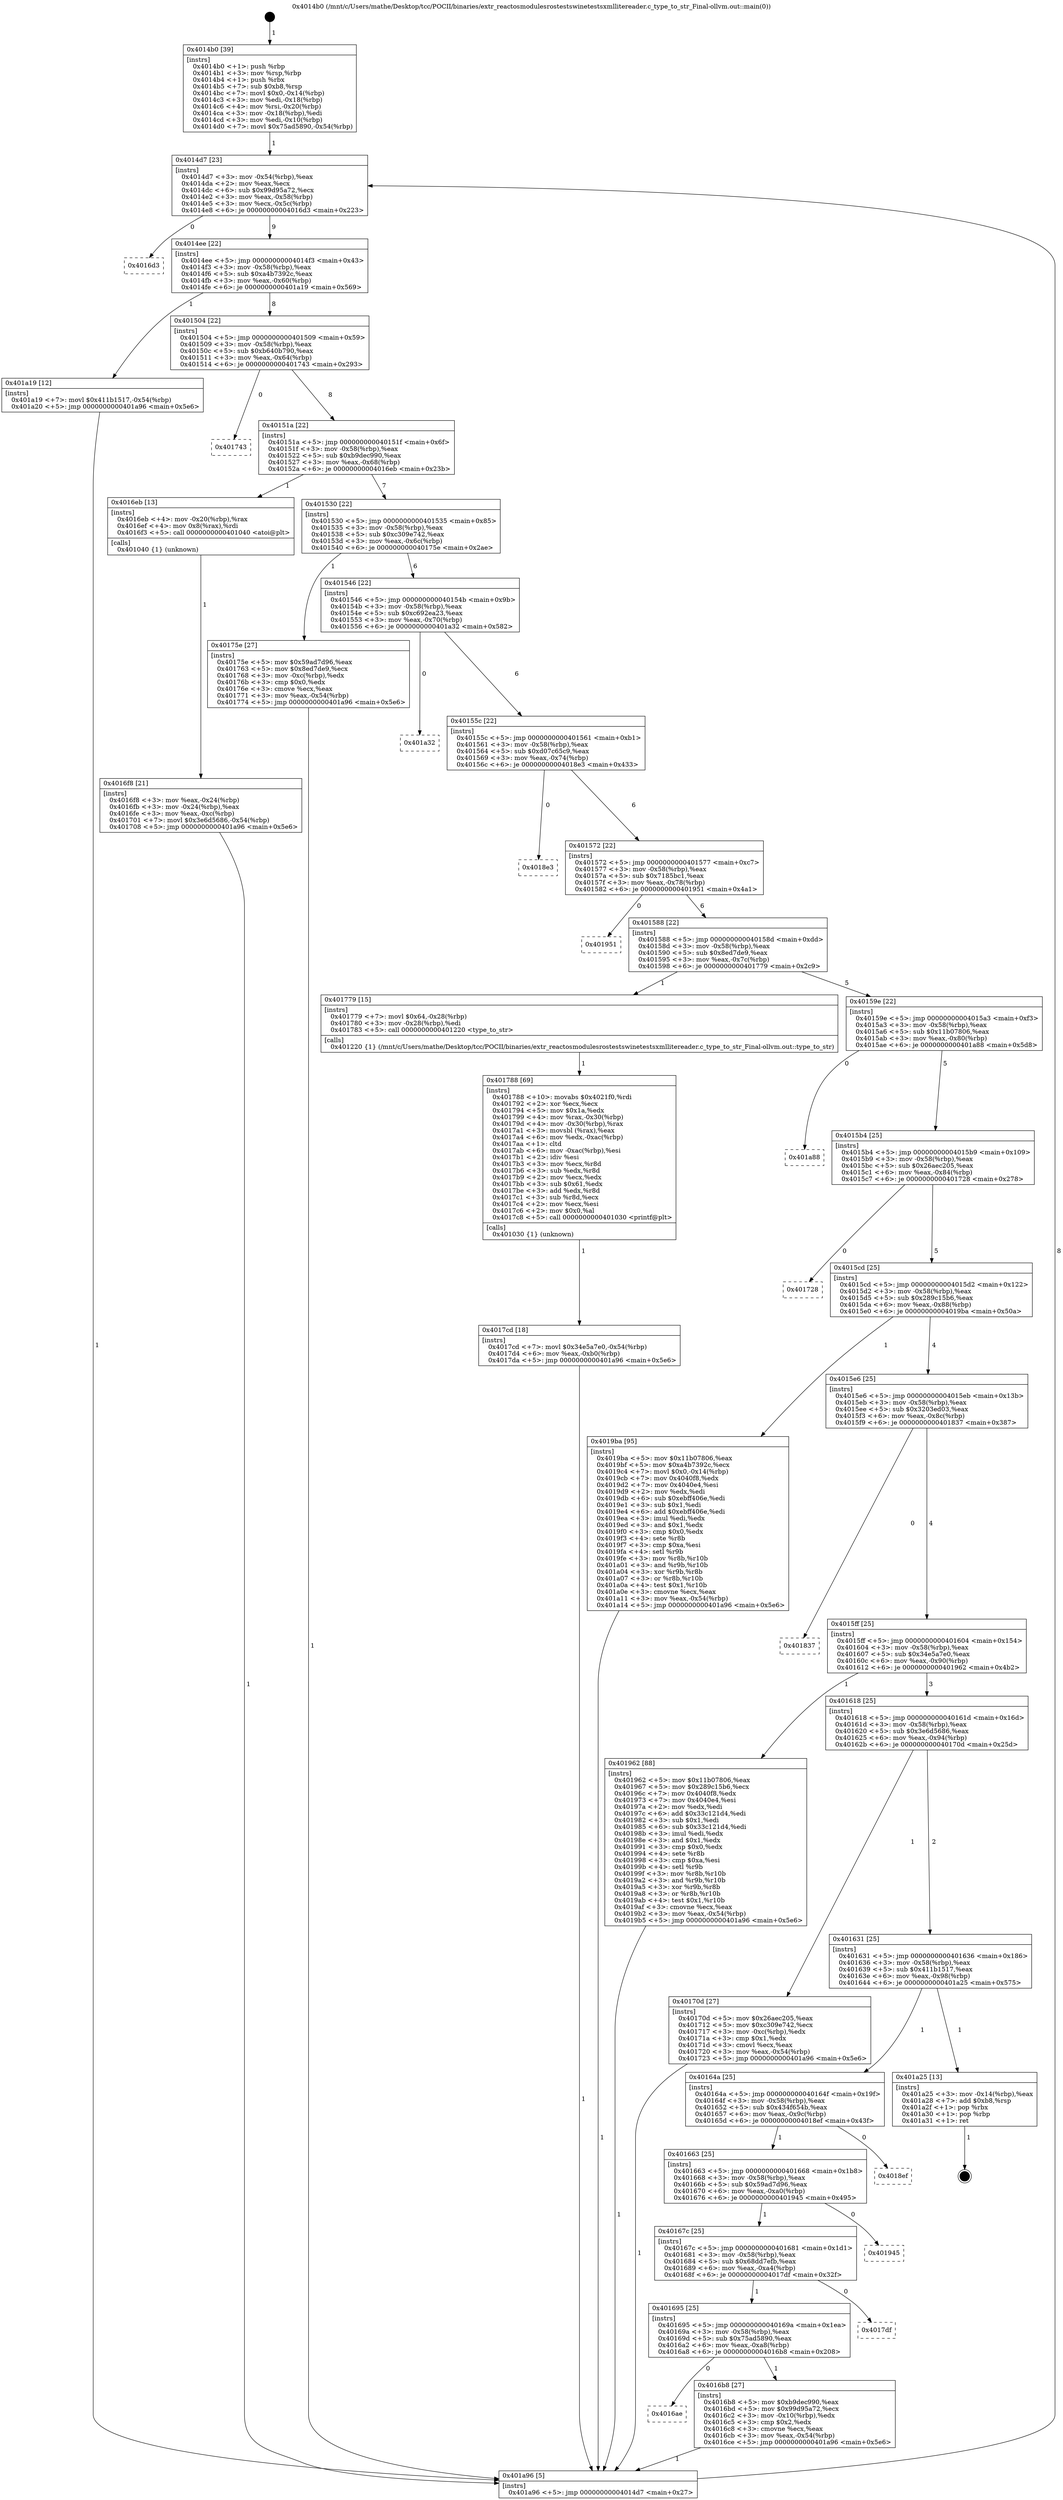 digraph "0x4014b0" {
  label = "0x4014b0 (/mnt/c/Users/mathe/Desktop/tcc/POCII/binaries/extr_reactosmodulesrostestswinetestsxmllitereader.c_type_to_str_Final-ollvm.out::main(0))"
  labelloc = "t"
  node[shape=record]

  Entry [label="",width=0.3,height=0.3,shape=circle,fillcolor=black,style=filled]
  "0x4014d7" [label="{
     0x4014d7 [23]\l
     | [instrs]\l
     &nbsp;&nbsp;0x4014d7 \<+3\>: mov -0x54(%rbp),%eax\l
     &nbsp;&nbsp;0x4014da \<+2\>: mov %eax,%ecx\l
     &nbsp;&nbsp;0x4014dc \<+6\>: sub $0x99d95a72,%ecx\l
     &nbsp;&nbsp;0x4014e2 \<+3\>: mov %eax,-0x58(%rbp)\l
     &nbsp;&nbsp;0x4014e5 \<+3\>: mov %ecx,-0x5c(%rbp)\l
     &nbsp;&nbsp;0x4014e8 \<+6\>: je 00000000004016d3 \<main+0x223\>\l
  }"]
  "0x4016d3" [label="{
     0x4016d3\l
  }", style=dashed]
  "0x4014ee" [label="{
     0x4014ee [22]\l
     | [instrs]\l
     &nbsp;&nbsp;0x4014ee \<+5\>: jmp 00000000004014f3 \<main+0x43\>\l
     &nbsp;&nbsp;0x4014f3 \<+3\>: mov -0x58(%rbp),%eax\l
     &nbsp;&nbsp;0x4014f6 \<+5\>: sub $0xa4b7392c,%eax\l
     &nbsp;&nbsp;0x4014fb \<+3\>: mov %eax,-0x60(%rbp)\l
     &nbsp;&nbsp;0x4014fe \<+6\>: je 0000000000401a19 \<main+0x569\>\l
  }"]
  Exit [label="",width=0.3,height=0.3,shape=circle,fillcolor=black,style=filled,peripheries=2]
  "0x401a19" [label="{
     0x401a19 [12]\l
     | [instrs]\l
     &nbsp;&nbsp;0x401a19 \<+7\>: movl $0x411b1517,-0x54(%rbp)\l
     &nbsp;&nbsp;0x401a20 \<+5\>: jmp 0000000000401a96 \<main+0x5e6\>\l
  }"]
  "0x401504" [label="{
     0x401504 [22]\l
     | [instrs]\l
     &nbsp;&nbsp;0x401504 \<+5\>: jmp 0000000000401509 \<main+0x59\>\l
     &nbsp;&nbsp;0x401509 \<+3\>: mov -0x58(%rbp),%eax\l
     &nbsp;&nbsp;0x40150c \<+5\>: sub $0xb640b790,%eax\l
     &nbsp;&nbsp;0x401511 \<+3\>: mov %eax,-0x64(%rbp)\l
     &nbsp;&nbsp;0x401514 \<+6\>: je 0000000000401743 \<main+0x293\>\l
  }"]
  "0x4017cd" [label="{
     0x4017cd [18]\l
     | [instrs]\l
     &nbsp;&nbsp;0x4017cd \<+7\>: movl $0x34e5a7e0,-0x54(%rbp)\l
     &nbsp;&nbsp;0x4017d4 \<+6\>: mov %eax,-0xb0(%rbp)\l
     &nbsp;&nbsp;0x4017da \<+5\>: jmp 0000000000401a96 \<main+0x5e6\>\l
  }"]
  "0x401743" [label="{
     0x401743\l
  }", style=dashed]
  "0x40151a" [label="{
     0x40151a [22]\l
     | [instrs]\l
     &nbsp;&nbsp;0x40151a \<+5\>: jmp 000000000040151f \<main+0x6f\>\l
     &nbsp;&nbsp;0x40151f \<+3\>: mov -0x58(%rbp),%eax\l
     &nbsp;&nbsp;0x401522 \<+5\>: sub $0xb9dec990,%eax\l
     &nbsp;&nbsp;0x401527 \<+3\>: mov %eax,-0x68(%rbp)\l
     &nbsp;&nbsp;0x40152a \<+6\>: je 00000000004016eb \<main+0x23b\>\l
  }"]
  "0x401788" [label="{
     0x401788 [69]\l
     | [instrs]\l
     &nbsp;&nbsp;0x401788 \<+10\>: movabs $0x4021f0,%rdi\l
     &nbsp;&nbsp;0x401792 \<+2\>: xor %ecx,%ecx\l
     &nbsp;&nbsp;0x401794 \<+5\>: mov $0x1a,%edx\l
     &nbsp;&nbsp;0x401799 \<+4\>: mov %rax,-0x30(%rbp)\l
     &nbsp;&nbsp;0x40179d \<+4\>: mov -0x30(%rbp),%rax\l
     &nbsp;&nbsp;0x4017a1 \<+3\>: movsbl (%rax),%eax\l
     &nbsp;&nbsp;0x4017a4 \<+6\>: mov %edx,-0xac(%rbp)\l
     &nbsp;&nbsp;0x4017aa \<+1\>: cltd\l
     &nbsp;&nbsp;0x4017ab \<+6\>: mov -0xac(%rbp),%esi\l
     &nbsp;&nbsp;0x4017b1 \<+2\>: idiv %esi\l
     &nbsp;&nbsp;0x4017b3 \<+3\>: mov %ecx,%r8d\l
     &nbsp;&nbsp;0x4017b6 \<+3\>: sub %edx,%r8d\l
     &nbsp;&nbsp;0x4017b9 \<+2\>: mov %ecx,%edx\l
     &nbsp;&nbsp;0x4017bb \<+3\>: sub $0x61,%edx\l
     &nbsp;&nbsp;0x4017be \<+3\>: add %edx,%r8d\l
     &nbsp;&nbsp;0x4017c1 \<+3\>: sub %r8d,%ecx\l
     &nbsp;&nbsp;0x4017c4 \<+2\>: mov %ecx,%esi\l
     &nbsp;&nbsp;0x4017c6 \<+2\>: mov $0x0,%al\l
     &nbsp;&nbsp;0x4017c8 \<+5\>: call 0000000000401030 \<printf@plt\>\l
     | [calls]\l
     &nbsp;&nbsp;0x401030 \{1\} (unknown)\l
  }"]
  "0x4016eb" [label="{
     0x4016eb [13]\l
     | [instrs]\l
     &nbsp;&nbsp;0x4016eb \<+4\>: mov -0x20(%rbp),%rax\l
     &nbsp;&nbsp;0x4016ef \<+4\>: mov 0x8(%rax),%rdi\l
     &nbsp;&nbsp;0x4016f3 \<+5\>: call 0000000000401040 \<atoi@plt\>\l
     | [calls]\l
     &nbsp;&nbsp;0x401040 \{1\} (unknown)\l
  }"]
  "0x401530" [label="{
     0x401530 [22]\l
     | [instrs]\l
     &nbsp;&nbsp;0x401530 \<+5\>: jmp 0000000000401535 \<main+0x85\>\l
     &nbsp;&nbsp;0x401535 \<+3\>: mov -0x58(%rbp),%eax\l
     &nbsp;&nbsp;0x401538 \<+5\>: sub $0xc309e742,%eax\l
     &nbsp;&nbsp;0x40153d \<+3\>: mov %eax,-0x6c(%rbp)\l
     &nbsp;&nbsp;0x401540 \<+6\>: je 000000000040175e \<main+0x2ae\>\l
  }"]
  "0x4016f8" [label="{
     0x4016f8 [21]\l
     | [instrs]\l
     &nbsp;&nbsp;0x4016f8 \<+3\>: mov %eax,-0x24(%rbp)\l
     &nbsp;&nbsp;0x4016fb \<+3\>: mov -0x24(%rbp),%eax\l
     &nbsp;&nbsp;0x4016fe \<+3\>: mov %eax,-0xc(%rbp)\l
     &nbsp;&nbsp;0x401701 \<+7\>: movl $0x3e6d5686,-0x54(%rbp)\l
     &nbsp;&nbsp;0x401708 \<+5\>: jmp 0000000000401a96 \<main+0x5e6\>\l
  }"]
  "0x40175e" [label="{
     0x40175e [27]\l
     | [instrs]\l
     &nbsp;&nbsp;0x40175e \<+5\>: mov $0x59ad7d96,%eax\l
     &nbsp;&nbsp;0x401763 \<+5\>: mov $0x8ed7de9,%ecx\l
     &nbsp;&nbsp;0x401768 \<+3\>: mov -0xc(%rbp),%edx\l
     &nbsp;&nbsp;0x40176b \<+3\>: cmp $0x0,%edx\l
     &nbsp;&nbsp;0x40176e \<+3\>: cmove %ecx,%eax\l
     &nbsp;&nbsp;0x401771 \<+3\>: mov %eax,-0x54(%rbp)\l
     &nbsp;&nbsp;0x401774 \<+5\>: jmp 0000000000401a96 \<main+0x5e6\>\l
  }"]
  "0x401546" [label="{
     0x401546 [22]\l
     | [instrs]\l
     &nbsp;&nbsp;0x401546 \<+5\>: jmp 000000000040154b \<main+0x9b\>\l
     &nbsp;&nbsp;0x40154b \<+3\>: mov -0x58(%rbp),%eax\l
     &nbsp;&nbsp;0x40154e \<+5\>: sub $0xc692ea23,%eax\l
     &nbsp;&nbsp;0x401553 \<+3\>: mov %eax,-0x70(%rbp)\l
     &nbsp;&nbsp;0x401556 \<+6\>: je 0000000000401a32 \<main+0x582\>\l
  }"]
  "0x4014b0" [label="{
     0x4014b0 [39]\l
     | [instrs]\l
     &nbsp;&nbsp;0x4014b0 \<+1\>: push %rbp\l
     &nbsp;&nbsp;0x4014b1 \<+3\>: mov %rsp,%rbp\l
     &nbsp;&nbsp;0x4014b4 \<+1\>: push %rbx\l
     &nbsp;&nbsp;0x4014b5 \<+7\>: sub $0xb8,%rsp\l
     &nbsp;&nbsp;0x4014bc \<+7\>: movl $0x0,-0x14(%rbp)\l
     &nbsp;&nbsp;0x4014c3 \<+3\>: mov %edi,-0x18(%rbp)\l
     &nbsp;&nbsp;0x4014c6 \<+4\>: mov %rsi,-0x20(%rbp)\l
     &nbsp;&nbsp;0x4014ca \<+3\>: mov -0x18(%rbp),%edi\l
     &nbsp;&nbsp;0x4014cd \<+3\>: mov %edi,-0x10(%rbp)\l
     &nbsp;&nbsp;0x4014d0 \<+7\>: movl $0x75ad5890,-0x54(%rbp)\l
  }"]
  "0x401a32" [label="{
     0x401a32\l
  }", style=dashed]
  "0x40155c" [label="{
     0x40155c [22]\l
     | [instrs]\l
     &nbsp;&nbsp;0x40155c \<+5\>: jmp 0000000000401561 \<main+0xb1\>\l
     &nbsp;&nbsp;0x401561 \<+3\>: mov -0x58(%rbp),%eax\l
     &nbsp;&nbsp;0x401564 \<+5\>: sub $0xd07c65c9,%eax\l
     &nbsp;&nbsp;0x401569 \<+3\>: mov %eax,-0x74(%rbp)\l
     &nbsp;&nbsp;0x40156c \<+6\>: je 00000000004018e3 \<main+0x433\>\l
  }"]
  "0x401a96" [label="{
     0x401a96 [5]\l
     | [instrs]\l
     &nbsp;&nbsp;0x401a96 \<+5\>: jmp 00000000004014d7 \<main+0x27\>\l
  }"]
  "0x4018e3" [label="{
     0x4018e3\l
  }", style=dashed]
  "0x401572" [label="{
     0x401572 [22]\l
     | [instrs]\l
     &nbsp;&nbsp;0x401572 \<+5\>: jmp 0000000000401577 \<main+0xc7\>\l
     &nbsp;&nbsp;0x401577 \<+3\>: mov -0x58(%rbp),%eax\l
     &nbsp;&nbsp;0x40157a \<+5\>: sub $0x7185bc1,%eax\l
     &nbsp;&nbsp;0x40157f \<+3\>: mov %eax,-0x78(%rbp)\l
     &nbsp;&nbsp;0x401582 \<+6\>: je 0000000000401951 \<main+0x4a1\>\l
  }"]
  "0x4016ae" [label="{
     0x4016ae\l
  }", style=dashed]
  "0x401951" [label="{
     0x401951\l
  }", style=dashed]
  "0x401588" [label="{
     0x401588 [22]\l
     | [instrs]\l
     &nbsp;&nbsp;0x401588 \<+5\>: jmp 000000000040158d \<main+0xdd\>\l
     &nbsp;&nbsp;0x40158d \<+3\>: mov -0x58(%rbp),%eax\l
     &nbsp;&nbsp;0x401590 \<+5\>: sub $0x8ed7de9,%eax\l
     &nbsp;&nbsp;0x401595 \<+3\>: mov %eax,-0x7c(%rbp)\l
     &nbsp;&nbsp;0x401598 \<+6\>: je 0000000000401779 \<main+0x2c9\>\l
  }"]
  "0x4016b8" [label="{
     0x4016b8 [27]\l
     | [instrs]\l
     &nbsp;&nbsp;0x4016b8 \<+5\>: mov $0xb9dec990,%eax\l
     &nbsp;&nbsp;0x4016bd \<+5\>: mov $0x99d95a72,%ecx\l
     &nbsp;&nbsp;0x4016c2 \<+3\>: mov -0x10(%rbp),%edx\l
     &nbsp;&nbsp;0x4016c5 \<+3\>: cmp $0x2,%edx\l
     &nbsp;&nbsp;0x4016c8 \<+3\>: cmovne %ecx,%eax\l
     &nbsp;&nbsp;0x4016cb \<+3\>: mov %eax,-0x54(%rbp)\l
     &nbsp;&nbsp;0x4016ce \<+5\>: jmp 0000000000401a96 \<main+0x5e6\>\l
  }"]
  "0x401779" [label="{
     0x401779 [15]\l
     | [instrs]\l
     &nbsp;&nbsp;0x401779 \<+7\>: movl $0x64,-0x28(%rbp)\l
     &nbsp;&nbsp;0x401780 \<+3\>: mov -0x28(%rbp),%edi\l
     &nbsp;&nbsp;0x401783 \<+5\>: call 0000000000401220 \<type_to_str\>\l
     | [calls]\l
     &nbsp;&nbsp;0x401220 \{1\} (/mnt/c/Users/mathe/Desktop/tcc/POCII/binaries/extr_reactosmodulesrostestswinetestsxmllitereader.c_type_to_str_Final-ollvm.out::type_to_str)\l
  }"]
  "0x40159e" [label="{
     0x40159e [22]\l
     | [instrs]\l
     &nbsp;&nbsp;0x40159e \<+5\>: jmp 00000000004015a3 \<main+0xf3\>\l
     &nbsp;&nbsp;0x4015a3 \<+3\>: mov -0x58(%rbp),%eax\l
     &nbsp;&nbsp;0x4015a6 \<+5\>: sub $0x11b07806,%eax\l
     &nbsp;&nbsp;0x4015ab \<+3\>: mov %eax,-0x80(%rbp)\l
     &nbsp;&nbsp;0x4015ae \<+6\>: je 0000000000401a88 \<main+0x5d8\>\l
  }"]
  "0x401695" [label="{
     0x401695 [25]\l
     | [instrs]\l
     &nbsp;&nbsp;0x401695 \<+5\>: jmp 000000000040169a \<main+0x1ea\>\l
     &nbsp;&nbsp;0x40169a \<+3\>: mov -0x58(%rbp),%eax\l
     &nbsp;&nbsp;0x40169d \<+5\>: sub $0x75ad5890,%eax\l
     &nbsp;&nbsp;0x4016a2 \<+6\>: mov %eax,-0xa8(%rbp)\l
     &nbsp;&nbsp;0x4016a8 \<+6\>: je 00000000004016b8 \<main+0x208\>\l
  }"]
  "0x401a88" [label="{
     0x401a88\l
  }", style=dashed]
  "0x4015b4" [label="{
     0x4015b4 [25]\l
     | [instrs]\l
     &nbsp;&nbsp;0x4015b4 \<+5\>: jmp 00000000004015b9 \<main+0x109\>\l
     &nbsp;&nbsp;0x4015b9 \<+3\>: mov -0x58(%rbp),%eax\l
     &nbsp;&nbsp;0x4015bc \<+5\>: sub $0x26aec205,%eax\l
     &nbsp;&nbsp;0x4015c1 \<+6\>: mov %eax,-0x84(%rbp)\l
     &nbsp;&nbsp;0x4015c7 \<+6\>: je 0000000000401728 \<main+0x278\>\l
  }"]
  "0x4017df" [label="{
     0x4017df\l
  }", style=dashed]
  "0x401728" [label="{
     0x401728\l
  }", style=dashed]
  "0x4015cd" [label="{
     0x4015cd [25]\l
     | [instrs]\l
     &nbsp;&nbsp;0x4015cd \<+5\>: jmp 00000000004015d2 \<main+0x122\>\l
     &nbsp;&nbsp;0x4015d2 \<+3\>: mov -0x58(%rbp),%eax\l
     &nbsp;&nbsp;0x4015d5 \<+5\>: sub $0x289c15b6,%eax\l
     &nbsp;&nbsp;0x4015da \<+6\>: mov %eax,-0x88(%rbp)\l
     &nbsp;&nbsp;0x4015e0 \<+6\>: je 00000000004019ba \<main+0x50a\>\l
  }"]
  "0x40167c" [label="{
     0x40167c [25]\l
     | [instrs]\l
     &nbsp;&nbsp;0x40167c \<+5\>: jmp 0000000000401681 \<main+0x1d1\>\l
     &nbsp;&nbsp;0x401681 \<+3\>: mov -0x58(%rbp),%eax\l
     &nbsp;&nbsp;0x401684 \<+5\>: sub $0x68dd7efb,%eax\l
     &nbsp;&nbsp;0x401689 \<+6\>: mov %eax,-0xa4(%rbp)\l
     &nbsp;&nbsp;0x40168f \<+6\>: je 00000000004017df \<main+0x32f\>\l
  }"]
  "0x4019ba" [label="{
     0x4019ba [95]\l
     | [instrs]\l
     &nbsp;&nbsp;0x4019ba \<+5\>: mov $0x11b07806,%eax\l
     &nbsp;&nbsp;0x4019bf \<+5\>: mov $0xa4b7392c,%ecx\l
     &nbsp;&nbsp;0x4019c4 \<+7\>: movl $0x0,-0x14(%rbp)\l
     &nbsp;&nbsp;0x4019cb \<+7\>: mov 0x4040f8,%edx\l
     &nbsp;&nbsp;0x4019d2 \<+7\>: mov 0x4040e4,%esi\l
     &nbsp;&nbsp;0x4019d9 \<+2\>: mov %edx,%edi\l
     &nbsp;&nbsp;0x4019db \<+6\>: sub $0xebff406e,%edi\l
     &nbsp;&nbsp;0x4019e1 \<+3\>: sub $0x1,%edi\l
     &nbsp;&nbsp;0x4019e4 \<+6\>: add $0xebff406e,%edi\l
     &nbsp;&nbsp;0x4019ea \<+3\>: imul %edi,%edx\l
     &nbsp;&nbsp;0x4019ed \<+3\>: and $0x1,%edx\l
     &nbsp;&nbsp;0x4019f0 \<+3\>: cmp $0x0,%edx\l
     &nbsp;&nbsp;0x4019f3 \<+4\>: sete %r8b\l
     &nbsp;&nbsp;0x4019f7 \<+3\>: cmp $0xa,%esi\l
     &nbsp;&nbsp;0x4019fa \<+4\>: setl %r9b\l
     &nbsp;&nbsp;0x4019fe \<+3\>: mov %r8b,%r10b\l
     &nbsp;&nbsp;0x401a01 \<+3\>: and %r9b,%r10b\l
     &nbsp;&nbsp;0x401a04 \<+3\>: xor %r9b,%r8b\l
     &nbsp;&nbsp;0x401a07 \<+3\>: or %r8b,%r10b\l
     &nbsp;&nbsp;0x401a0a \<+4\>: test $0x1,%r10b\l
     &nbsp;&nbsp;0x401a0e \<+3\>: cmovne %ecx,%eax\l
     &nbsp;&nbsp;0x401a11 \<+3\>: mov %eax,-0x54(%rbp)\l
     &nbsp;&nbsp;0x401a14 \<+5\>: jmp 0000000000401a96 \<main+0x5e6\>\l
  }"]
  "0x4015e6" [label="{
     0x4015e6 [25]\l
     | [instrs]\l
     &nbsp;&nbsp;0x4015e6 \<+5\>: jmp 00000000004015eb \<main+0x13b\>\l
     &nbsp;&nbsp;0x4015eb \<+3\>: mov -0x58(%rbp),%eax\l
     &nbsp;&nbsp;0x4015ee \<+5\>: sub $0x3203ed03,%eax\l
     &nbsp;&nbsp;0x4015f3 \<+6\>: mov %eax,-0x8c(%rbp)\l
     &nbsp;&nbsp;0x4015f9 \<+6\>: je 0000000000401837 \<main+0x387\>\l
  }"]
  "0x401945" [label="{
     0x401945\l
  }", style=dashed]
  "0x401837" [label="{
     0x401837\l
  }", style=dashed]
  "0x4015ff" [label="{
     0x4015ff [25]\l
     | [instrs]\l
     &nbsp;&nbsp;0x4015ff \<+5\>: jmp 0000000000401604 \<main+0x154\>\l
     &nbsp;&nbsp;0x401604 \<+3\>: mov -0x58(%rbp),%eax\l
     &nbsp;&nbsp;0x401607 \<+5\>: sub $0x34e5a7e0,%eax\l
     &nbsp;&nbsp;0x40160c \<+6\>: mov %eax,-0x90(%rbp)\l
     &nbsp;&nbsp;0x401612 \<+6\>: je 0000000000401962 \<main+0x4b2\>\l
  }"]
  "0x401663" [label="{
     0x401663 [25]\l
     | [instrs]\l
     &nbsp;&nbsp;0x401663 \<+5\>: jmp 0000000000401668 \<main+0x1b8\>\l
     &nbsp;&nbsp;0x401668 \<+3\>: mov -0x58(%rbp),%eax\l
     &nbsp;&nbsp;0x40166b \<+5\>: sub $0x59ad7d96,%eax\l
     &nbsp;&nbsp;0x401670 \<+6\>: mov %eax,-0xa0(%rbp)\l
     &nbsp;&nbsp;0x401676 \<+6\>: je 0000000000401945 \<main+0x495\>\l
  }"]
  "0x401962" [label="{
     0x401962 [88]\l
     | [instrs]\l
     &nbsp;&nbsp;0x401962 \<+5\>: mov $0x11b07806,%eax\l
     &nbsp;&nbsp;0x401967 \<+5\>: mov $0x289c15b6,%ecx\l
     &nbsp;&nbsp;0x40196c \<+7\>: mov 0x4040f8,%edx\l
     &nbsp;&nbsp;0x401973 \<+7\>: mov 0x4040e4,%esi\l
     &nbsp;&nbsp;0x40197a \<+2\>: mov %edx,%edi\l
     &nbsp;&nbsp;0x40197c \<+6\>: add $0x33c121d4,%edi\l
     &nbsp;&nbsp;0x401982 \<+3\>: sub $0x1,%edi\l
     &nbsp;&nbsp;0x401985 \<+6\>: sub $0x33c121d4,%edi\l
     &nbsp;&nbsp;0x40198b \<+3\>: imul %edi,%edx\l
     &nbsp;&nbsp;0x40198e \<+3\>: and $0x1,%edx\l
     &nbsp;&nbsp;0x401991 \<+3\>: cmp $0x0,%edx\l
     &nbsp;&nbsp;0x401994 \<+4\>: sete %r8b\l
     &nbsp;&nbsp;0x401998 \<+3\>: cmp $0xa,%esi\l
     &nbsp;&nbsp;0x40199b \<+4\>: setl %r9b\l
     &nbsp;&nbsp;0x40199f \<+3\>: mov %r8b,%r10b\l
     &nbsp;&nbsp;0x4019a2 \<+3\>: and %r9b,%r10b\l
     &nbsp;&nbsp;0x4019a5 \<+3\>: xor %r9b,%r8b\l
     &nbsp;&nbsp;0x4019a8 \<+3\>: or %r8b,%r10b\l
     &nbsp;&nbsp;0x4019ab \<+4\>: test $0x1,%r10b\l
     &nbsp;&nbsp;0x4019af \<+3\>: cmovne %ecx,%eax\l
     &nbsp;&nbsp;0x4019b2 \<+3\>: mov %eax,-0x54(%rbp)\l
     &nbsp;&nbsp;0x4019b5 \<+5\>: jmp 0000000000401a96 \<main+0x5e6\>\l
  }"]
  "0x401618" [label="{
     0x401618 [25]\l
     | [instrs]\l
     &nbsp;&nbsp;0x401618 \<+5\>: jmp 000000000040161d \<main+0x16d\>\l
     &nbsp;&nbsp;0x40161d \<+3\>: mov -0x58(%rbp),%eax\l
     &nbsp;&nbsp;0x401620 \<+5\>: sub $0x3e6d5686,%eax\l
     &nbsp;&nbsp;0x401625 \<+6\>: mov %eax,-0x94(%rbp)\l
     &nbsp;&nbsp;0x40162b \<+6\>: je 000000000040170d \<main+0x25d\>\l
  }"]
  "0x4018ef" [label="{
     0x4018ef\l
  }", style=dashed]
  "0x40170d" [label="{
     0x40170d [27]\l
     | [instrs]\l
     &nbsp;&nbsp;0x40170d \<+5\>: mov $0x26aec205,%eax\l
     &nbsp;&nbsp;0x401712 \<+5\>: mov $0xc309e742,%ecx\l
     &nbsp;&nbsp;0x401717 \<+3\>: mov -0xc(%rbp),%edx\l
     &nbsp;&nbsp;0x40171a \<+3\>: cmp $0x1,%edx\l
     &nbsp;&nbsp;0x40171d \<+3\>: cmovl %ecx,%eax\l
     &nbsp;&nbsp;0x401720 \<+3\>: mov %eax,-0x54(%rbp)\l
     &nbsp;&nbsp;0x401723 \<+5\>: jmp 0000000000401a96 \<main+0x5e6\>\l
  }"]
  "0x401631" [label="{
     0x401631 [25]\l
     | [instrs]\l
     &nbsp;&nbsp;0x401631 \<+5\>: jmp 0000000000401636 \<main+0x186\>\l
     &nbsp;&nbsp;0x401636 \<+3\>: mov -0x58(%rbp),%eax\l
     &nbsp;&nbsp;0x401639 \<+5\>: sub $0x411b1517,%eax\l
     &nbsp;&nbsp;0x40163e \<+6\>: mov %eax,-0x98(%rbp)\l
     &nbsp;&nbsp;0x401644 \<+6\>: je 0000000000401a25 \<main+0x575\>\l
  }"]
  "0x40164a" [label="{
     0x40164a [25]\l
     | [instrs]\l
     &nbsp;&nbsp;0x40164a \<+5\>: jmp 000000000040164f \<main+0x19f\>\l
     &nbsp;&nbsp;0x40164f \<+3\>: mov -0x58(%rbp),%eax\l
     &nbsp;&nbsp;0x401652 \<+5\>: sub $0x434f654b,%eax\l
     &nbsp;&nbsp;0x401657 \<+6\>: mov %eax,-0x9c(%rbp)\l
     &nbsp;&nbsp;0x40165d \<+6\>: je 00000000004018ef \<main+0x43f\>\l
  }"]
  "0x401a25" [label="{
     0x401a25 [13]\l
     | [instrs]\l
     &nbsp;&nbsp;0x401a25 \<+3\>: mov -0x14(%rbp),%eax\l
     &nbsp;&nbsp;0x401a28 \<+7\>: add $0xb8,%rsp\l
     &nbsp;&nbsp;0x401a2f \<+1\>: pop %rbx\l
     &nbsp;&nbsp;0x401a30 \<+1\>: pop %rbp\l
     &nbsp;&nbsp;0x401a31 \<+1\>: ret\l
  }"]
  Entry -> "0x4014b0" [label=" 1"]
  "0x4014d7" -> "0x4016d3" [label=" 0"]
  "0x4014d7" -> "0x4014ee" [label=" 9"]
  "0x401a25" -> Exit [label=" 1"]
  "0x4014ee" -> "0x401a19" [label=" 1"]
  "0x4014ee" -> "0x401504" [label=" 8"]
  "0x401a19" -> "0x401a96" [label=" 1"]
  "0x401504" -> "0x401743" [label=" 0"]
  "0x401504" -> "0x40151a" [label=" 8"]
  "0x4019ba" -> "0x401a96" [label=" 1"]
  "0x40151a" -> "0x4016eb" [label=" 1"]
  "0x40151a" -> "0x401530" [label=" 7"]
  "0x401962" -> "0x401a96" [label=" 1"]
  "0x401530" -> "0x40175e" [label=" 1"]
  "0x401530" -> "0x401546" [label=" 6"]
  "0x4017cd" -> "0x401a96" [label=" 1"]
  "0x401546" -> "0x401a32" [label=" 0"]
  "0x401546" -> "0x40155c" [label=" 6"]
  "0x401788" -> "0x4017cd" [label=" 1"]
  "0x40155c" -> "0x4018e3" [label=" 0"]
  "0x40155c" -> "0x401572" [label=" 6"]
  "0x401779" -> "0x401788" [label=" 1"]
  "0x401572" -> "0x401951" [label=" 0"]
  "0x401572" -> "0x401588" [label=" 6"]
  "0x40175e" -> "0x401a96" [label=" 1"]
  "0x401588" -> "0x401779" [label=" 1"]
  "0x401588" -> "0x40159e" [label=" 5"]
  "0x40170d" -> "0x401a96" [label=" 1"]
  "0x40159e" -> "0x401a88" [label=" 0"]
  "0x40159e" -> "0x4015b4" [label=" 5"]
  "0x4016eb" -> "0x4016f8" [label=" 1"]
  "0x4015b4" -> "0x401728" [label=" 0"]
  "0x4015b4" -> "0x4015cd" [label=" 5"]
  "0x401a96" -> "0x4014d7" [label=" 8"]
  "0x4015cd" -> "0x4019ba" [label=" 1"]
  "0x4015cd" -> "0x4015e6" [label=" 4"]
  "0x4016b8" -> "0x401a96" [label=" 1"]
  "0x4015e6" -> "0x401837" [label=" 0"]
  "0x4015e6" -> "0x4015ff" [label=" 4"]
  "0x401695" -> "0x4016ae" [label=" 0"]
  "0x4015ff" -> "0x401962" [label=" 1"]
  "0x4015ff" -> "0x401618" [label=" 3"]
  "0x4016f8" -> "0x401a96" [label=" 1"]
  "0x401618" -> "0x40170d" [label=" 1"]
  "0x401618" -> "0x401631" [label=" 2"]
  "0x40167c" -> "0x401695" [label=" 1"]
  "0x401631" -> "0x401a25" [label=" 1"]
  "0x401631" -> "0x40164a" [label=" 1"]
  "0x40167c" -> "0x4017df" [label=" 0"]
  "0x40164a" -> "0x4018ef" [label=" 0"]
  "0x40164a" -> "0x401663" [label=" 1"]
  "0x401695" -> "0x4016b8" [label=" 1"]
  "0x401663" -> "0x401945" [label=" 0"]
  "0x401663" -> "0x40167c" [label=" 1"]
  "0x4014b0" -> "0x4014d7" [label=" 1"]
}
